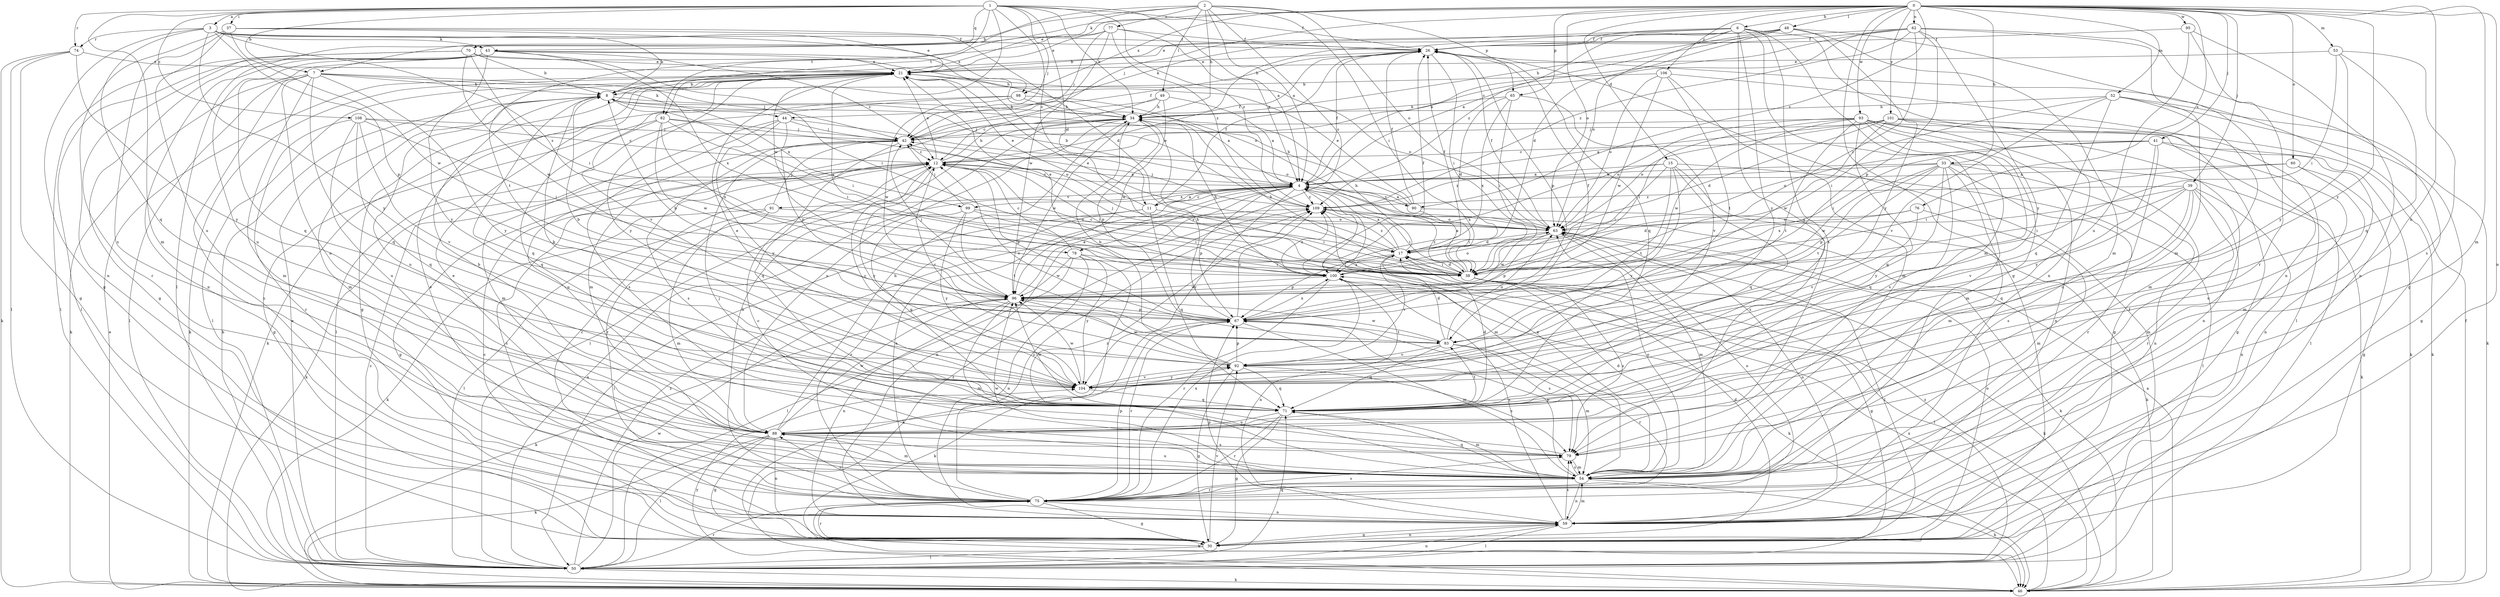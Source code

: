 strict digraph  {
0;
1;
2;
3;
4;
6;
7;
8;
11;
12;
15;
17;
21;
26;
30;
33;
34;
37;
38;
39;
41;
42;
43;
44;
46;
48;
49;
50;
52;
53;
54;
59;
60;
62;
63;
65;
67;
70;
71;
74;
75;
76;
77;
78;
79;
82;
83;
88;
90;
91;
92;
93;
95;
96;
98;
99;
100;
101;
104;
106;
108;
109;
0 -> 6  [label=b];
0 -> 15  [label=d];
0 -> 21  [label=e];
0 -> 30  [label=g];
0 -> 33  [label=h];
0 -> 39  [label=j];
0 -> 41  [label=j];
0 -> 42  [label=j];
0 -> 43  [label=k];
0 -> 48  [label=l];
0 -> 52  [label=m];
0 -> 53  [label=m];
0 -> 54  [label=m];
0 -> 59  [label=n];
0 -> 60  [label=o];
0 -> 62  [label=o];
0 -> 63  [label=o];
0 -> 65  [label=p];
0 -> 76  [label=s];
0 -> 88  [label=u];
0 -> 90  [label=v];
0 -> 93  [label=w];
0 -> 95  [label=w];
0 -> 98  [label=x];
0 -> 101  [label=y];
0 -> 104  [label=y];
0 -> 106  [label=z];
1 -> 3  [label=a];
1 -> 4  [label=a];
1 -> 7  [label=b];
1 -> 11  [label=c];
1 -> 17  [label=d];
1 -> 26  [label=f];
1 -> 34  [label=h];
1 -> 37  [label=i];
1 -> 42  [label=j];
1 -> 54  [label=m];
1 -> 70  [label=q];
1 -> 74  [label=r];
1 -> 82  [label=t];
1 -> 96  [label=w];
1 -> 108  [label=z];
1 -> 109  [label=z];
2 -> 4  [label=a];
2 -> 7  [label=b];
2 -> 34  [label=h];
2 -> 38  [label=i];
2 -> 49  [label=l];
2 -> 50  [label=l];
2 -> 63  [label=o];
2 -> 65  [label=p];
2 -> 77  [label=s];
2 -> 78  [label=s];
2 -> 82  [label=t];
3 -> 8  [label=b];
3 -> 26  [label=f];
3 -> 30  [label=g];
3 -> 43  [label=k];
3 -> 67  [label=p];
3 -> 71  [label=q];
3 -> 74  [label=r];
3 -> 78  [label=s];
3 -> 98  [label=x];
3 -> 104  [label=y];
4 -> 8  [label=b];
4 -> 11  [label=c];
4 -> 12  [label=c];
4 -> 26  [label=f];
4 -> 54  [label=m];
4 -> 59  [label=n];
4 -> 67  [label=p];
4 -> 78  [label=s];
4 -> 90  [label=v];
4 -> 91  [label=v];
4 -> 99  [label=x];
4 -> 104  [label=y];
4 -> 109  [label=z];
6 -> 26  [label=f];
6 -> 34  [label=h];
6 -> 44  [label=k];
6 -> 54  [label=m];
6 -> 59  [label=n];
6 -> 63  [label=o];
6 -> 71  [label=q];
6 -> 75  [label=r];
6 -> 79  [label=s];
6 -> 104  [label=y];
6 -> 109  [label=z];
7 -> 8  [label=b];
7 -> 42  [label=j];
7 -> 44  [label=k];
7 -> 46  [label=k];
7 -> 50  [label=l];
7 -> 54  [label=m];
7 -> 59  [label=n];
7 -> 71  [label=q];
7 -> 88  [label=u];
7 -> 104  [label=y];
8 -> 34  [label=h];
8 -> 38  [label=i];
8 -> 54  [label=m];
8 -> 71  [label=q];
8 -> 88  [label=u];
8 -> 99  [label=x];
11 -> 4  [label=a];
11 -> 21  [label=e];
11 -> 26  [label=f];
11 -> 38  [label=i];
11 -> 50  [label=l];
11 -> 71  [label=q];
11 -> 75  [label=r];
12 -> 4  [label=a];
12 -> 21  [label=e];
12 -> 26  [label=f];
12 -> 30  [label=g];
12 -> 34  [label=h];
12 -> 38  [label=i];
12 -> 46  [label=k];
12 -> 67  [label=p];
12 -> 75  [label=r];
12 -> 104  [label=y];
15 -> 4  [label=a];
15 -> 38  [label=i];
15 -> 50  [label=l];
15 -> 71  [label=q];
15 -> 79  [label=s];
15 -> 83  [label=t];
15 -> 100  [label=x];
15 -> 104  [label=y];
17 -> 4  [label=a];
17 -> 21  [label=e];
17 -> 26  [label=f];
17 -> 34  [label=h];
17 -> 38  [label=i];
17 -> 67  [label=p];
17 -> 92  [label=v];
17 -> 100  [label=x];
17 -> 109  [label=z];
21 -> 8  [label=b];
21 -> 30  [label=g];
21 -> 46  [label=k];
21 -> 50  [label=l];
21 -> 63  [label=o];
21 -> 92  [label=v];
21 -> 100  [label=x];
21 -> 104  [label=y];
26 -> 21  [label=e];
26 -> 38  [label=i];
26 -> 67  [label=p];
26 -> 71  [label=q];
30 -> 12  [label=c];
30 -> 17  [label=d];
30 -> 50  [label=l];
30 -> 59  [label=n];
30 -> 63  [label=o];
30 -> 75  [label=r];
30 -> 92  [label=v];
30 -> 109  [label=z];
33 -> 4  [label=a];
33 -> 46  [label=k];
33 -> 54  [label=m];
33 -> 59  [label=n];
33 -> 67  [label=p];
33 -> 71  [label=q];
33 -> 75  [label=r];
33 -> 83  [label=t];
33 -> 96  [label=w];
33 -> 104  [label=y];
33 -> 109  [label=z];
34 -> 42  [label=j];
34 -> 50  [label=l];
34 -> 67  [label=p];
34 -> 88  [label=u];
34 -> 96  [label=w];
37 -> 17  [label=d];
37 -> 21  [label=e];
37 -> 26  [label=f];
37 -> 59  [label=n];
37 -> 79  [label=s];
37 -> 88  [label=u];
37 -> 96  [label=w];
38 -> 4  [label=a];
38 -> 12  [label=c];
38 -> 17  [label=d];
38 -> 30  [label=g];
38 -> 34  [label=h];
38 -> 42  [label=j];
38 -> 46  [label=k];
38 -> 50  [label=l];
38 -> 79  [label=s];
38 -> 109  [label=z];
39 -> 38  [label=i];
39 -> 54  [label=m];
39 -> 59  [label=n];
39 -> 71  [label=q];
39 -> 75  [label=r];
39 -> 79  [label=s];
39 -> 92  [label=v];
39 -> 100  [label=x];
39 -> 109  [label=z];
41 -> 12  [label=c];
41 -> 38  [label=i];
41 -> 54  [label=m];
41 -> 59  [label=n];
41 -> 63  [label=o];
41 -> 88  [label=u];
41 -> 104  [label=y];
42 -> 12  [label=c];
42 -> 26  [label=f];
42 -> 71  [label=q];
42 -> 79  [label=s];
42 -> 88  [label=u];
43 -> 12  [label=c];
43 -> 21  [label=e];
43 -> 30  [label=g];
43 -> 38  [label=i];
43 -> 50  [label=l];
43 -> 59  [label=n];
43 -> 63  [label=o];
43 -> 71  [label=q];
43 -> 88  [label=u];
43 -> 100  [label=x];
43 -> 104  [label=y];
44 -> 42  [label=j];
44 -> 54  [label=m];
44 -> 63  [label=o];
44 -> 67  [label=p];
44 -> 79  [label=s];
44 -> 104  [label=y];
46 -> 4  [label=a];
46 -> 21  [label=e];
46 -> 26  [label=f];
46 -> 100  [label=x];
46 -> 104  [label=y];
46 -> 109  [label=z];
48 -> 4  [label=a];
48 -> 17  [label=d];
48 -> 21  [label=e];
48 -> 26  [label=f];
48 -> 34  [label=h];
48 -> 54  [label=m];
48 -> 59  [label=n];
48 -> 104  [label=y];
49 -> 4  [label=a];
49 -> 12  [label=c];
49 -> 34  [label=h];
49 -> 54  [label=m];
49 -> 96  [label=w];
50 -> 4  [label=a];
50 -> 8  [label=b];
50 -> 12  [label=c];
50 -> 21  [label=e];
50 -> 26  [label=f];
50 -> 46  [label=k];
50 -> 59  [label=n];
50 -> 71  [label=q];
50 -> 75  [label=r];
50 -> 96  [label=w];
50 -> 109  [label=z];
52 -> 30  [label=g];
52 -> 34  [label=h];
52 -> 38  [label=i];
52 -> 46  [label=k];
52 -> 54  [label=m];
52 -> 71  [label=q];
52 -> 92  [label=v];
53 -> 21  [label=e];
53 -> 38  [label=i];
53 -> 71  [label=q];
53 -> 79  [label=s];
53 -> 104  [label=y];
54 -> 4  [label=a];
54 -> 12  [label=c];
54 -> 17  [label=d];
54 -> 21  [label=e];
54 -> 46  [label=k];
54 -> 59  [label=n];
54 -> 63  [label=o];
54 -> 67  [label=p];
54 -> 71  [label=q];
54 -> 75  [label=r];
54 -> 79  [label=s];
54 -> 88  [label=u];
54 -> 96  [label=w];
54 -> 109  [label=z];
59 -> 12  [label=c];
59 -> 30  [label=g];
59 -> 50  [label=l];
59 -> 54  [label=m];
59 -> 63  [label=o];
59 -> 67  [label=p];
59 -> 79  [label=s];
59 -> 100  [label=x];
60 -> 4  [label=a];
60 -> 30  [label=g];
60 -> 38  [label=i];
60 -> 88  [label=u];
62 -> 4  [label=a];
62 -> 8  [label=b];
62 -> 12  [label=c];
62 -> 26  [label=f];
62 -> 30  [label=g];
62 -> 38  [label=i];
62 -> 54  [label=m];
62 -> 67  [label=p];
62 -> 104  [label=y];
62 -> 109  [label=z];
63 -> 17  [label=d];
63 -> 26  [label=f];
63 -> 46  [label=k];
63 -> 50  [label=l];
63 -> 54  [label=m];
63 -> 67  [label=p];
63 -> 96  [label=w];
65 -> 17  [label=d];
65 -> 34  [label=h];
65 -> 38  [label=i];
65 -> 92  [label=v];
65 -> 100  [label=x];
67 -> 8  [label=b];
67 -> 26  [label=f];
67 -> 34  [label=h];
67 -> 46  [label=k];
67 -> 54  [label=m];
67 -> 75  [label=r];
67 -> 79  [label=s];
67 -> 83  [label=t];
67 -> 100  [label=x];
67 -> 109  [label=z];
70 -> 8  [label=b];
70 -> 21  [label=e];
70 -> 34  [label=h];
70 -> 38  [label=i];
70 -> 50  [label=l];
70 -> 75  [label=r];
70 -> 96  [label=w];
71 -> 17  [label=d];
71 -> 30  [label=g];
71 -> 54  [label=m];
71 -> 75  [label=r];
71 -> 83  [label=t];
71 -> 88  [label=u];
71 -> 96  [label=w];
74 -> 21  [label=e];
74 -> 30  [label=g];
74 -> 46  [label=k];
74 -> 50  [label=l];
74 -> 104  [label=y];
75 -> 4  [label=a];
75 -> 12  [label=c];
75 -> 21  [label=e];
75 -> 30  [label=g];
75 -> 34  [label=h];
75 -> 46  [label=k];
75 -> 59  [label=n];
75 -> 63  [label=o];
75 -> 67  [label=p];
75 -> 79  [label=s];
75 -> 88  [label=u];
75 -> 100  [label=x];
75 -> 109  [label=z];
76 -> 17  [label=d];
76 -> 54  [label=m];
76 -> 63  [label=o];
76 -> 92  [label=v];
77 -> 4  [label=a];
77 -> 21  [label=e];
77 -> 26  [label=f];
77 -> 42  [label=j];
77 -> 83  [label=t];
77 -> 96  [label=w];
77 -> 109  [label=z];
78 -> 12  [label=c];
78 -> 38  [label=i];
78 -> 46  [label=k];
78 -> 50  [label=l];
78 -> 59  [label=n];
78 -> 96  [label=w];
78 -> 104  [label=y];
79 -> 42  [label=j];
79 -> 54  [label=m];
82 -> 30  [label=g];
82 -> 38  [label=i];
82 -> 42  [label=j];
82 -> 63  [label=o];
82 -> 71  [label=q];
82 -> 96  [label=w];
82 -> 100  [label=x];
83 -> 8  [label=b];
83 -> 12  [label=c];
83 -> 17  [label=d];
83 -> 54  [label=m];
83 -> 63  [label=o];
83 -> 71  [label=q];
83 -> 75  [label=r];
83 -> 92  [label=v];
83 -> 96  [label=w];
88 -> 8  [label=b];
88 -> 30  [label=g];
88 -> 34  [label=h];
88 -> 46  [label=k];
88 -> 50  [label=l];
88 -> 54  [label=m];
88 -> 59  [label=n];
88 -> 79  [label=s];
88 -> 92  [label=v];
88 -> 96  [label=w];
90 -> 4  [label=a];
90 -> 8  [label=b];
90 -> 21  [label=e];
90 -> 26  [label=f];
90 -> 38  [label=i];
90 -> 46  [label=k];
91 -> 42  [label=j];
91 -> 46  [label=k];
91 -> 50  [label=l];
91 -> 54  [label=m];
91 -> 63  [label=o];
92 -> 12  [label=c];
92 -> 30  [label=g];
92 -> 34  [label=h];
92 -> 67  [label=p];
92 -> 71  [label=q];
92 -> 79  [label=s];
92 -> 96  [label=w];
92 -> 104  [label=y];
93 -> 30  [label=g];
93 -> 38  [label=i];
93 -> 42  [label=j];
93 -> 46  [label=k];
93 -> 50  [label=l];
93 -> 54  [label=m];
93 -> 59  [label=n];
93 -> 63  [label=o];
93 -> 71  [label=q];
93 -> 79  [label=s];
93 -> 83  [label=t];
93 -> 96  [label=w];
95 -> 26  [label=f];
95 -> 59  [label=n];
95 -> 75  [label=r];
95 -> 88  [label=u];
96 -> 4  [label=a];
96 -> 42  [label=j];
96 -> 46  [label=k];
96 -> 54  [label=m];
96 -> 59  [label=n];
96 -> 67  [label=p];
98 -> 4  [label=a];
98 -> 34  [label=h];
98 -> 46  [label=k];
98 -> 50  [label=l];
98 -> 96  [label=w];
99 -> 38  [label=i];
99 -> 42  [label=j];
99 -> 63  [label=o];
99 -> 71  [label=q];
99 -> 83  [label=t];
99 -> 104  [label=y];
100 -> 21  [label=e];
100 -> 26  [label=f];
100 -> 34  [label=h];
100 -> 46  [label=k];
100 -> 59  [label=n];
100 -> 63  [label=o];
100 -> 75  [label=r];
100 -> 96  [label=w];
100 -> 109  [label=z];
101 -> 4  [label=a];
101 -> 17  [label=d];
101 -> 30  [label=g];
101 -> 42  [label=j];
101 -> 46  [label=k];
101 -> 59  [label=n];
101 -> 63  [label=o];
101 -> 96  [label=w];
104 -> 8  [label=b];
104 -> 12  [label=c];
104 -> 21  [label=e];
104 -> 71  [label=q];
104 -> 92  [label=v];
104 -> 96  [label=w];
106 -> 8  [label=b];
106 -> 50  [label=l];
106 -> 54  [label=m];
106 -> 63  [label=o];
106 -> 83  [label=t];
106 -> 96  [label=w];
108 -> 12  [label=c];
108 -> 38  [label=i];
108 -> 42  [label=j];
108 -> 71  [label=q];
108 -> 75  [label=r];
108 -> 88  [label=u];
108 -> 92  [label=v];
109 -> 21  [label=e];
109 -> 38  [label=i];
109 -> 42  [label=j];
109 -> 63  [label=o];
}
